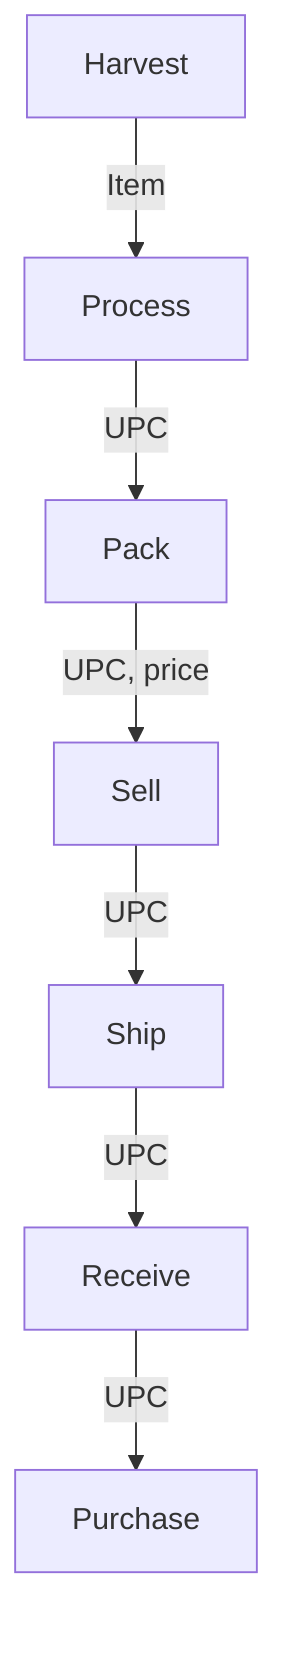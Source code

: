graph TD
    A[Harvest] -->|Item| B[Process]
    B[Process] -->|UPC| C[Pack]
    C[Pack] -->|UPC, price| D[Sell]
    D[Sell] -->|UPC| E[Ship]
    E[Ship] -->|UPC| F[Receive]
    F[Receive] -->|UPC| G[Purchase]
